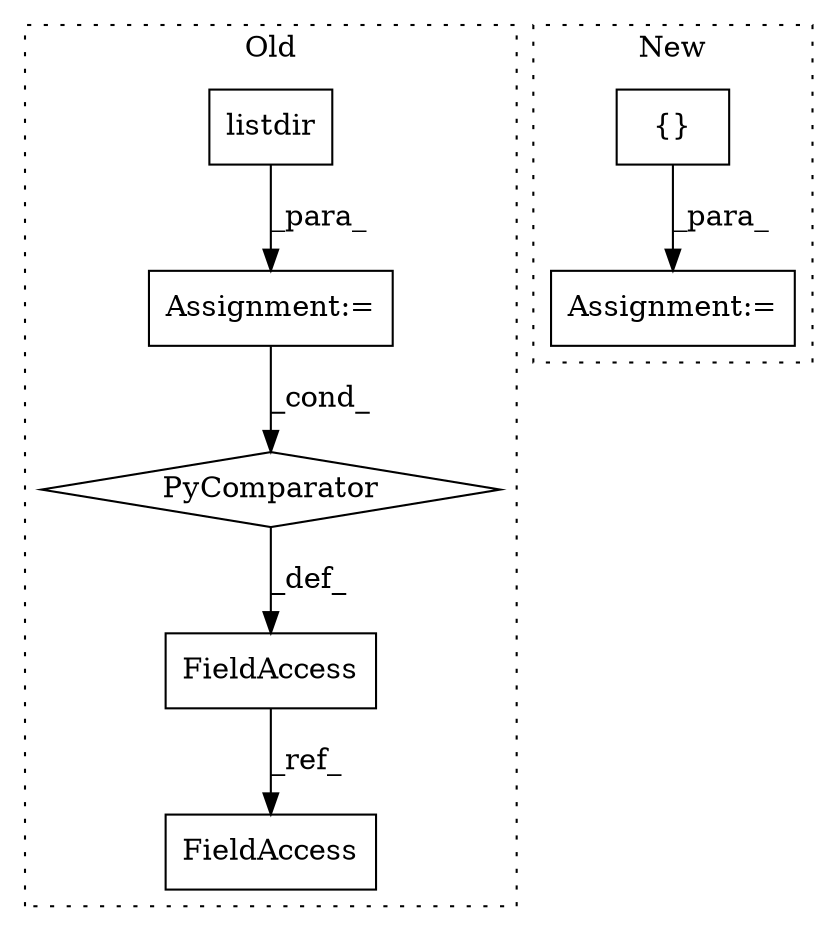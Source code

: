 digraph G {
subgraph cluster0 {
1 [label="listdir" a="32" s="2263,2313" l="8,1" shape="box"];
3 [label="Assignment:=" a="7" s="2250" l="73" shape="box"];
5 [label="PyComparator" a="113" s="2250" l="73" shape="diamond"];
6 [label="FieldAccess" a="22" s="2109" l="16" shape="box"];
7 [label="FieldAccess" a="22" s="2363" l="16" shape="box"];
label = "Old";
style="dotted";
}
subgraph cluster1 {
2 [label="{}" a="4" s="2471,2729" l="1,1" shape="box"];
4 [label="Assignment:=" a="7" s="3038" l="34" shape="box"];
label = "New";
style="dotted";
}
1 -> 3 [label="_para_"];
2 -> 4 [label="_para_"];
3 -> 5 [label="_cond_"];
5 -> 6 [label="_def_"];
6 -> 7 [label="_ref_"];
}